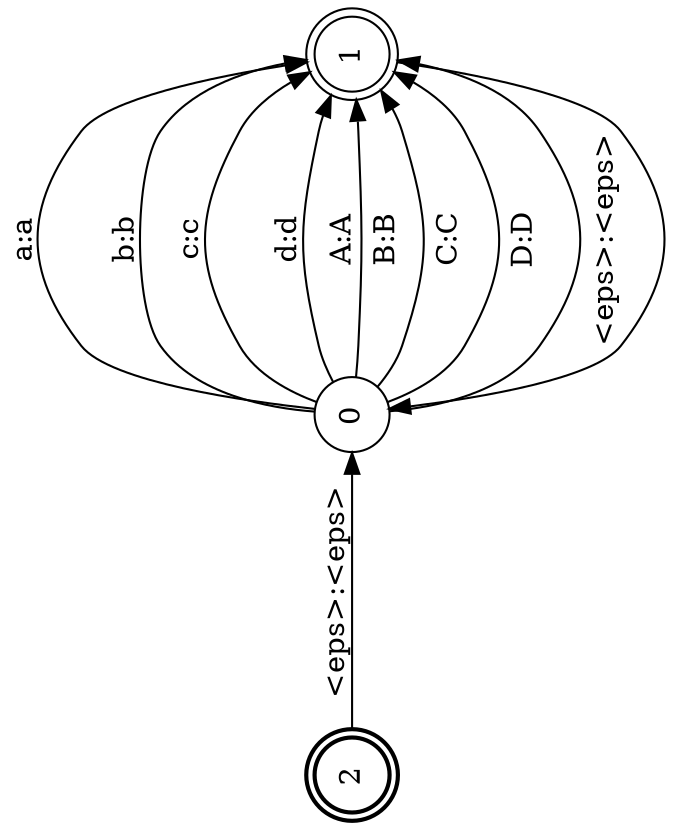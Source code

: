 digraph FST {
rankdir = LR;
size = "8.5,11";
label = "";
center = 1;
orientation = Landscape;
ranksep = "0.4";
nodesep = "0.25";
2 [label = "2", shape = doublecircle, style = bold, fontsize = 14]
	2 -> 0 [label = "<eps>:<eps>", fontsize = 14];
0 [label = "0", shape = circle, style = solid, fontsize = 14]
	0 -> 1 [label = "a:a", fontsize = 14];
	0 -> 1 [label = "b:b", fontsize = 14];
	0 -> 1 [label = "c:c", fontsize = 14];
	0 -> 1 [label = "d:d", fontsize = 14];
	0 -> 1 [label = "A:A", fontsize = 14];
	0 -> 1 [label = "B:B", fontsize = 14];
	0 -> 1 [label = "C:C", fontsize = 14];
	0 -> 1 [label = "D:D", fontsize = 14];
1 [label = "1", shape = doublecircle, style = solid, fontsize = 14]
	1 -> 0 [label = "<eps>:<eps>", fontsize = 14];
}
